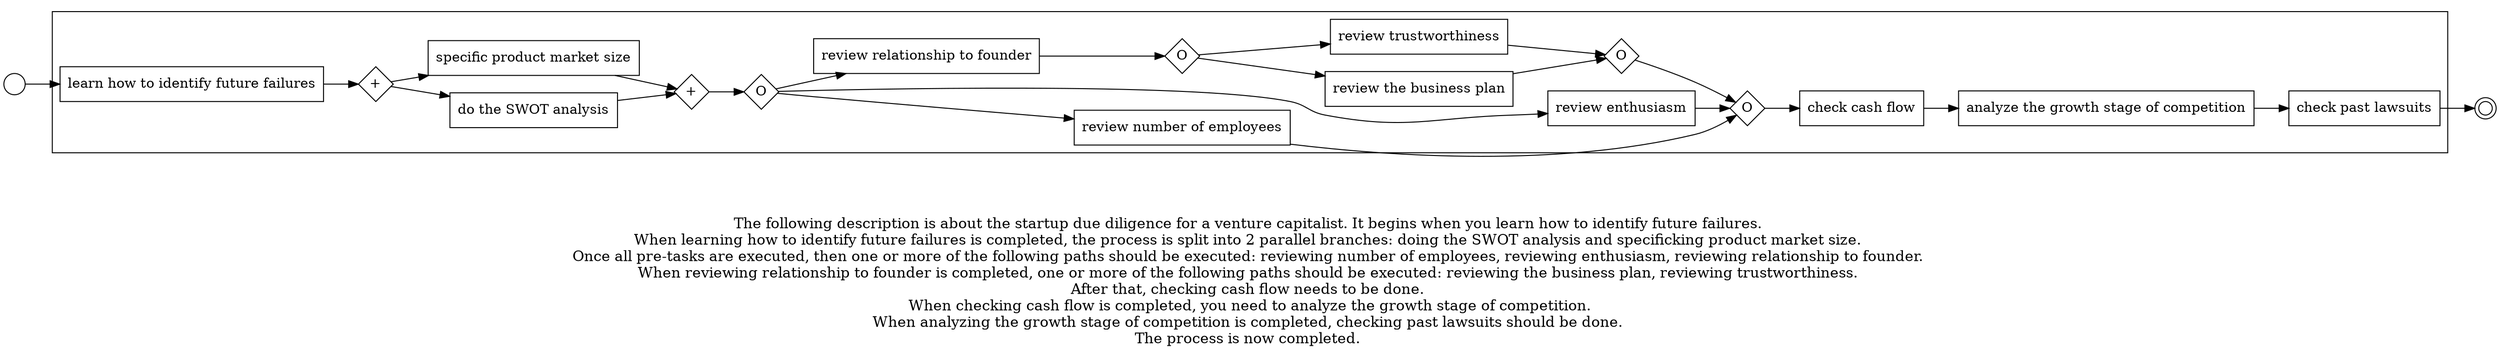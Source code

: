 digraph startup_due_diligence_for_a_venture_capitalist_117 {
	graph [rankdir=LR]
	START_NODE [label="" shape=circle width=0.3]
	subgraph CLUSTER_0 {
		"learn how to identify future failures" [shape=box]
		"AND_SPLIT--2. Filter out the terrible products_ZSDP" [label="+" fixedsize=true shape=diamond width=0.5]
		"learn how to identify future failures" -> "AND_SPLIT--2. Filter out the terrible products_ZSDP"
		"do the SWOT analysis" [shape=box]
		"AND_SPLIT--2. Filter out the terrible products_ZSDP" -> "do the SWOT analysis"
		"specific product market size" [shape=box]
		"AND_SPLIT--2. Filter out the terrible products_ZSDP" -> "specific product market size"
		"AND_JOIN--2. Filter out the terrible products_ZSDP" [label="+" fixedsize=true shape=diamond width=0.5]
		"do the SWOT analysis" -> "AND_JOIN--2. Filter out the terrible products_ZSDP"
		"specific product market size" -> "AND_JOIN--2. Filter out the terrible products_ZSDP"
		"OR_SPLIT--3. Review the funding team_GC83" [label=O fixedsize=true shape=diamond width=0.5]
		"AND_JOIN--2. Filter out the terrible products_ZSDP" -> "OR_SPLIT--3. Review the funding team_GC83"
		"review number of employees" [shape=box]
		"OR_SPLIT--3. Review the funding team_GC83" -> "review number of employees"
		"review enthusiasm" [shape=box]
		"OR_SPLIT--3. Review the funding team_GC83" -> "review enthusiasm"
		"review relationship to founder" [shape=box]
		"OR_SPLIT--3. Review the funding team_GC83" -> "review relationship to founder"
		"OR_SPLIT--3. Review the funding team_N000" [label=O fixedsize=true shape=diamond width=0.5]
		"review relationship to founder" -> "OR_SPLIT--3. Review the funding team_N000"
		"review the business plan" [shape=box]
		"OR_SPLIT--3. Review the funding team_N000" -> "review the business plan"
		"review trustworthiness" [shape=box]
		"OR_SPLIT--3. Review the funding team_N000" -> "review trustworthiness"
		"OR_JOIN--3. Review the funding team_N000" [label=O fixedsize=true shape=diamond width=0.5]
		"review the business plan" -> "OR_JOIN--3. Review the funding team_N000"
		"review trustworthiness" -> "OR_JOIN--3. Review the funding team_N000"
		"OR_JOIN--3. Review the funding team_GC83" [label=O fixedsize=true shape=diamond width=0.5]
		"review number of employees" -> "OR_JOIN--3. Review the funding team_GC83"
		"review enthusiasm" -> "OR_JOIN--3. Review the funding team_GC83"
		"OR_JOIN--3. Review the funding team_N000" -> "OR_JOIN--3. Review the funding team_GC83"
		"check cash flow" [shape=box]
		"OR_JOIN--3. Review the funding team_GC83" -> "check cash flow"
		"analyze the growth stage of competition" [shape=box]
		"check cash flow" -> "analyze the growth stage of competition"
		"check past lawsuits" [shape=box]
		"analyze the growth stage of competition" -> "check past lawsuits"
	}
	START_NODE -> "learn how to identify future failures"
	END_NODE [label="" shape=doublecircle width=0.2]
	"check past lawsuits" -> END_NODE
	fontsize=15 label="\n\n
The following description is about the startup due diligence for a venture capitalist. It begins when you learn how to identify future failures. 
When learning how to identify future failures is completed, the process is split into 2 parallel branches: doing the SWOT analysis and specificking product market size. 
Once all pre-tasks are executed, then one or more of the following paths should be executed: reviewing number of employees, reviewing enthusiasm, reviewing relationship to founder. 
When reviewing relationship to founder is completed, one or more of the following paths should be executed: reviewing the business plan, reviewing trustworthiness. 
After that, checking cash flow needs to be done. 
When checking cash flow is completed, you need to analyze the growth stage of competition.
When analyzing the growth stage of competition is completed, checking past lawsuits should be done. 
The process is now completed. 
"
}
